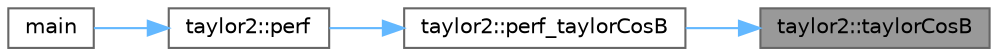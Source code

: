 digraph "taylor2::taylorCosB"
{
 // LATEX_PDF_SIZE
  bgcolor="transparent";
  edge [fontname=Helvetica,fontsize=10,labelfontname=Helvetica,labelfontsize=10];
  node [fontname=Helvetica,fontsize=10,shape=box,height=0.2,width=0.4];
  rankdir="RL";
  Node1 [id="Node000001",label="taylor2::taylorCosB",height=0.2,width=0.4,color="gray40", fillcolor="grey60", style="filled", fontcolor="black",tooltip=" "];
  Node1 -> Node2 [id="edge1_Node000001_Node000002",dir="back",color="steelblue1",style="solid",tooltip=" "];
  Node2 [id="Node000002",label="taylor2::perf_taylorCosB",height=0.2,width=0.4,color="grey40", fillcolor="white", style="filled",URL="$namespacetaylor2.html#a51f7e5f8baba5d7882d7fd1fa97e2c1f",tooltip=" "];
  Node2 -> Node3 [id="edge2_Node000002_Node000003",dir="back",color="steelblue1",style="solid",tooltip=" "];
  Node3 [id="Node000003",label="taylor2::perf",height=0.2,width=0.4,color="grey40", fillcolor="white", style="filled",URL="$namespacetaylor2.html#a9b989b2fda56371a8e1d9dd49cff01ae",tooltip=" "];
  Node3 -> Node4 [id="edge3_Node000003_Node000004",dir="back",color="steelblue1",style="solid",tooltip=" "];
  Node4 [id="Node000004",label="main",height=0.2,width=0.4,color="grey40", fillcolor="white", style="filled",URL="$_classes_2lib_2glm_2test_2gtx_2gtx__fast__trigonometry_8cpp.html#ae66f6b31b5ad750f1fe042a706a4e3d4",tooltip=" "];
}
